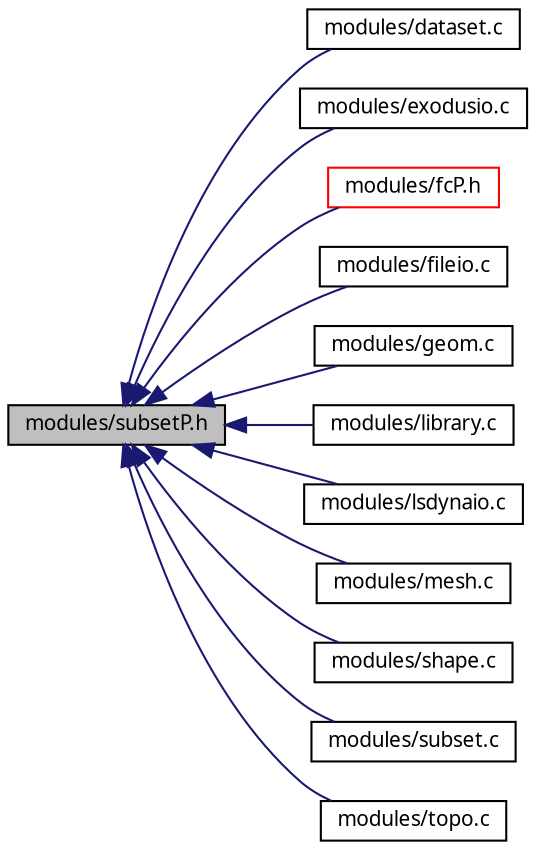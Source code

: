 digraph G
{
  edge [fontname="FreeSans.ttf",fontsize=10,labelfontname="FreeSans.ttf",labelfontsize=10];
  node [fontname="FreeSans.ttf",fontsize=10,shape=record];
  rankdir=LR;
  Node1 [label="modules/subsetP.h",height=0.2,width=0.4,color="black", fillcolor="grey75", style="filled" fontcolor="black"];
  Node1 -> Node2 [dir=back,color="midnightblue",fontsize=10,style="solid",fontname="FreeSans.ttf"];
  Node2 [label="modules/dataset.c",height=0.2,width=0.4,color="black", fillcolor="white", style="filled",URL="$dataset_8c.html"];
  Node1 -> Node3 [dir=back,color="midnightblue",fontsize=10,style="solid",fontname="FreeSans.ttf"];
  Node3 [label="modules/exodusio.c",height=0.2,width=0.4,color="black", fillcolor="white", style="filled",URL="$exodusio_8c.html"];
  Node1 -> Node4 [dir=back,color="midnightblue",fontsize=10,style="solid",fontname="FreeSans.ttf"];
  Node4 [label="modules/fcP.h",height=0.2,width=0.4,color="red", fillcolor="white", style="filled",URL="$fcP_8h.html"];
  Node1 -> Node5 [dir=back,color="midnightblue",fontsize=10,style="solid",fontname="FreeSans.ttf"];
  Node5 [label="modules/fileio.c",height=0.2,width=0.4,color="black", fillcolor="white", style="filled",URL="$fileio_8c.html"];
  Node1 -> Node6 [dir=back,color="midnightblue",fontsize=10,style="solid",fontname="FreeSans.ttf"];
  Node6 [label="modules/geom.c",height=0.2,width=0.4,color="black", fillcolor="white", style="filled",URL="$geom_8c.html"];
  Node1 -> Node7 [dir=back,color="midnightblue",fontsize=10,style="solid",fontname="FreeSans.ttf"];
  Node7 [label="modules/library.c",height=0.2,width=0.4,color="black", fillcolor="white", style="filled",URL="$library_8c.html"];
  Node1 -> Node8 [dir=back,color="midnightblue",fontsize=10,style="solid",fontname="FreeSans.ttf"];
  Node8 [label="modules/lsdynaio.c",height=0.2,width=0.4,color="black", fillcolor="white", style="filled",URL="$lsdynaio_8c.html"];
  Node1 -> Node9 [dir=back,color="midnightblue",fontsize=10,style="solid",fontname="FreeSans.ttf"];
  Node9 [label="modules/mesh.c",height=0.2,width=0.4,color="black", fillcolor="white", style="filled",URL="$mesh_8c.html"];
  Node1 -> Node10 [dir=back,color="midnightblue",fontsize=10,style="solid",fontname="FreeSans.ttf"];
  Node10 [label="modules/shape.c",height=0.2,width=0.4,color="black", fillcolor="white", style="filled",URL="$shape_8c.html"];
  Node1 -> Node11 [dir=back,color="midnightblue",fontsize=10,style="solid",fontname="FreeSans.ttf"];
  Node11 [label="modules/subset.c",height=0.2,width=0.4,color="black", fillcolor="white", style="filled",URL="$subset_8c.html"];
  Node1 -> Node12 [dir=back,color="midnightblue",fontsize=10,style="solid",fontname="FreeSans.ttf"];
  Node12 [label="modules/topo.c",height=0.2,width=0.4,color="black", fillcolor="white", style="filled",URL="$topo_8c.html"];
}
